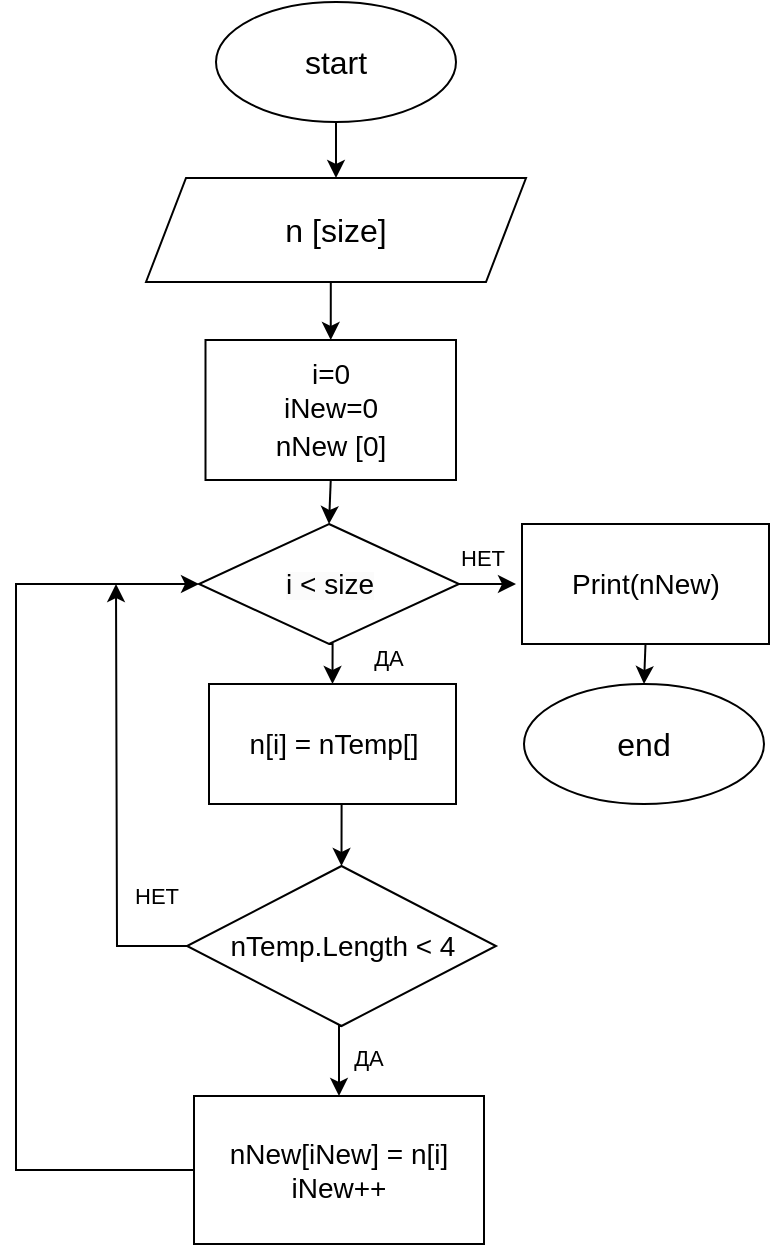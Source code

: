 <mxfile version="21.6.6" type="device">
  <diagram name="Страница 1" id="wb7VdOwRPPGRvXn5q5qJ">
    <mxGraphModel dx="1893" dy="1872" grid="1" gridSize="10" guides="1" tooltips="1" connect="1" arrows="1" fold="1" page="1" pageScale="1" pageWidth="827" pageHeight="1169" math="0" shadow="0">
      <root>
        <mxCell id="0" />
        <mxCell id="1" parent="0" />
        <mxCell id="XGy2r4NcjkJd1tyE45ug-1" value="" style="edgeStyle=orthogonalEdgeStyle;rounded=0;orthogonalLoop=1;jettySize=auto;html=1;" edge="1" parent="1" source="XGy2r4NcjkJd1tyE45ug-2" target="XGy2r4NcjkJd1tyE45ug-3">
          <mxGeometry relative="1" as="geometry" />
        </mxCell>
        <mxCell id="XGy2r4NcjkJd1tyE45ug-2" value="start" style="ellipse;whiteSpace=wrap;html=1;fontSize=16;" vertex="1" parent="1">
          <mxGeometry x="-520" y="-1139" width="120" height="60" as="geometry" />
        </mxCell>
        <mxCell id="XGy2r4NcjkJd1tyE45ug-28" style="edgeStyle=orthogonalEdgeStyle;rounded=0;orthogonalLoop=1;jettySize=auto;html=1;exitX=0.5;exitY=1;exitDx=0;exitDy=0;entryX=0.5;entryY=0;entryDx=0;entryDy=0;" edge="1" parent="1" source="XGy2r4NcjkJd1tyE45ug-3" target="XGy2r4NcjkJd1tyE45ug-26">
          <mxGeometry relative="1" as="geometry" />
        </mxCell>
        <mxCell id="XGy2r4NcjkJd1tyE45ug-3" value="n [size]" style="shape=parallelogram;perimeter=parallelogramPerimeter;whiteSpace=wrap;html=1;fixedSize=1;fontSize=16;" vertex="1" parent="1">
          <mxGeometry x="-555" y="-1051" width="190" height="52" as="geometry" />
        </mxCell>
        <mxCell id="XGy2r4NcjkJd1tyE45ug-17" style="edgeStyle=orthogonalEdgeStyle;rounded=0;orthogonalLoop=1;jettySize=auto;html=1;exitX=0.5;exitY=1;exitDx=0;exitDy=0;entryX=0.5;entryY=0;entryDx=0;entryDy=0;" edge="1" parent="1" source="XGy2r4NcjkJd1tyE45ug-4" target="XGy2r4NcjkJd1tyE45ug-7">
          <mxGeometry relative="1" as="geometry" />
        </mxCell>
        <mxCell id="XGy2r4NcjkJd1tyE45ug-30" style="edgeStyle=orthogonalEdgeStyle;rounded=0;orthogonalLoop=1;jettySize=auto;html=1;exitX=1;exitY=0.5;exitDx=0;exitDy=0;" edge="1" parent="1" source="XGy2r4NcjkJd1tyE45ug-4">
          <mxGeometry relative="1" as="geometry">
            <mxPoint x="-370" y="-848" as="targetPoint" />
          </mxGeometry>
        </mxCell>
        <mxCell id="XGy2r4NcjkJd1tyE45ug-4" value="&lt;span style=&quot;color: rgb(0, 0, 0); font-family: Helvetica; font-style: normal; font-variant-ligatures: normal; font-variant-caps: normal; font-weight: 400; letter-spacing: normal; orphans: 2; text-align: center; text-indent: 0px; text-transform: none; widows: 2; word-spacing: 0px; -webkit-text-stroke-width: 0px; background-color: rgb(251, 251, 251); text-decoration-thickness: initial; text-decoration-style: initial; text-decoration-color: initial; float: none; display: inline !important;&quot;&gt;&lt;font style=&quot;font-size: 14px;&quot;&gt;i &amp;lt; size&lt;/font&gt;&lt;/span&gt;" style="rhombus;whiteSpace=wrap;html=1;" vertex="1" parent="1">
          <mxGeometry x="-528.5" y="-878" width="130" height="60" as="geometry" />
        </mxCell>
        <mxCell id="XGy2r4NcjkJd1tyE45ug-21" style="edgeStyle=orthogonalEdgeStyle;rounded=0;orthogonalLoop=1;jettySize=auto;html=1;exitX=0;exitY=0.5;exitDx=0;exitDy=0;entryX=0;entryY=0.5;entryDx=0;entryDy=0;" edge="1" parent="1" source="XGy2r4NcjkJd1tyE45ug-5" target="XGy2r4NcjkJd1tyE45ug-4">
          <mxGeometry relative="1" as="geometry">
            <Array as="points">
              <mxPoint x="-620" y="-555" />
              <mxPoint x="-620" y="-848" />
            </Array>
          </mxGeometry>
        </mxCell>
        <mxCell id="XGy2r4NcjkJd1tyE45ug-5" value="&lt;font style=&quot;font-size: 14px;&quot;&gt;nNew[iNew] = n[i]&lt;br&gt;iNew++&lt;/font&gt;" style="rounded=0;whiteSpace=wrap;html=1;" vertex="1" parent="1">
          <mxGeometry x="-531" y="-592" width="145" height="74" as="geometry" />
        </mxCell>
        <mxCell id="XGy2r4NcjkJd1tyE45ug-18" style="edgeStyle=orthogonalEdgeStyle;rounded=0;orthogonalLoop=1;jettySize=auto;html=1;exitX=0.5;exitY=1;exitDx=0;exitDy=0;entryX=0.5;entryY=0;entryDx=0;entryDy=0;" edge="1" parent="1" source="XGy2r4NcjkJd1tyE45ug-7" target="XGy2r4NcjkJd1tyE45ug-8">
          <mxGeometry relative="1" as="geometry" />
        </mxCell>
        <mxCell id="XGy2r4NcjkJd1tyE45ug-7" value="&lt;font style=&quot;font-size: 14px;&quot;&gt;n[i] = nTemp[]&lt;/font&gt;" style="rounded=0;whiteSpace=wrap;html=1;" vertex="1" parent="1">
          <mxGeometry x="-523.5" y="-798" width="123.5" height="60" as="geometry" />
        </mxCell>
        <mxCell id="XGy2r4NcjkJd1tyE45ug-19" style="edgeStyle=orthogonalEdgeStyle;rounded=0;orthogonalLoop=1;jettySize=auto;html=1;exitX=0.5;exitY=1;exitDx=0;exitDy=0;entryX=0.5;entryY=0;entryDx=0;entryDy=0;" edge="1" parent="1" source="XGy2r4NcjkJd1tyE45ug-8" target="XGy2r4NcjkJd1tyE45ug-5">
          <mxGeometry relative="1" as="geometry" />
        </mxCell>
        <mxCell id="XGy2r4NcjkJd1tyE45ug-20" value="ДА" style="edgeLabel;html=1;align=center;verticalAlign=middle;resizable=0;points=[];" vertex="1" connectable="0" parent="XGy2r4NcjkJd1tyE45ug-19">
          <mxGeometry x="-0.056" y="5" relative="1" as="geometry">
            <mxPoint x="9" as="offset" />
          </mxGeometry>
        </mxCell>
        <mxCell id="XGy2r4NcjkJd1tyE45ug-24" style="edgeStyle=orthogonalEdgeStyle;rounded=0;orthogonalLoop=1;jettySize=auto;html=1;exitX=0;exitY=0.5;exitDx=0;exitDy=0;" edge="1" parent="1" source="XGy2r4NcjkJd1tyE45ug-8">
          <mxGeometry relative="1" as="geometry">
            <mxPoint x="-570" y="-848" as="targetPoint" />
          </mxGeometry>
        </mxCell>
        <mxCell id="XGy2r4NcjkJd1tyE45ug-25" value="НЕТ" style="edgeLabel;html=1;align=center;verticalAlign=middle;resizable=0;points=[];" vertex="1" connectable="0" parent="XGy2r4NcjkJd1tyE45ug-24">
          <mxGeometry x="0.186" y="-1" relative="1" as="geometry">
            <mxPoint x="19" y="68" as="offset" />
          </mxGeometry>
        </mxCell>
        <mxCell id="XGy2r4NcjkJd1tyE45ug-8" value="&lt;font style=&quot;font-size: 14px;&quot;&gt;nTemp.Length &amp;lt; 4&lt;/font&gt;" style="rhombus;whiteSpace=wrap;html=1;" vertex="1" parent="1">
          <mxGeometry x="-534.5" y="-707" width="154.5" height="80" as="geometry" />
        </mxCell>
        <mxCell id="XGy2r4NcjkJd1tyE45ug-27" style="edgeStyle=orthogonalEdgeStyle;rounded=0;orthogonalLoop=1;jettySize=auto;html=1;exitX=0.5;exitY=1;exitDx=0;exitDy=0;entryX=0.5;entryY=0;entryDx=0;entryDy=0;" edge="1" parent="1" source="XGy2r4NcjkJd1tyE45ug-26" target="XGy2r4NcjkJd1tyE45ug-4">
          <mxGeometry relative="1" as="geometry" />
        </mxCell>
        <mxCell id="XGy2r4NcjkJd1tyE45ug-26" value="&lt;font style=&quot;font-size: 14px;&quot;&gt;i=0&lt;br style=&quot;border-color: var(--border-color);&quot;&gt;iNew=0&lt;br&gt;nNew [0]&lt;/font&gt;&lt;span style=&quot;font-size: 16px;&quot;&gt;&lt;br&gt;&lt;/span&gt;" style="rounded=0;whiteSpace=wrap;html=1;" vertex="1" parent="1">
          <mxGeometry x="-525.25" y="-970" width="125.25" height="70" as="geometry" />
        </mxCell>
        <mxCell id="XGy2r4NcjkJd1tyE45ug-33" style="edgeStyle=orthogonalEdgeStyle;rounded=0;orthogonalLoop=1;jettySize=auto;html=1;exitX=0.5;exitY=1;exitDx=0;exitDy=0;entryX=0.5;entryY=0;entryDx=0;entryDy=0;" edge="1" parent="1" source="XGy2r4NcjkJd1tyE45ug-29" target="XGy2r4NcjkJd1tyE45ug-31">
          <mxGeometry relative="1" as="geometry" />
        </mxCell>
        <mxCell id="XGy2r4NcjkJd1tyE45ug-29" value="&lt;font style=&quot;font-size: 14px;&quot;&gt;Print(nNew)&lt;/font&gt;" style="rounded=0;whiteSpace=wrap;html=1;" vertex="1" parent="1">
          <mxGeometry x="-367" y="-878" width="123.5" height="60" as="geometry" />
        </mxCell>
        <mxCell id="XGy2r4NcjkJd1tyE45ug-31" value="end" style="ellipse;whiteSpace=wrap;html=1;fontSize=16;" vertex="1" parent="1">
          <mxGeometry x="-366" y="-798" width="120" height="60" as="geometry" />
        </mxCell>
        <mxCell id="XGy2r4NcjkJd1tyE45ug-34" value="ДА" style="edgeLabel;html=1;align=center;verticalAlign=middle;resizable=0;points=[];" vertex="1" connectable="0" parent="1">
          <mxGeometry x="-434.5" y="-811.25" as="geometry" />
        </mxCell>
        <mxCell id="XGy2r4NcjkJd1tyE45ug-35" value="НЕТ" style="edgeLabel;html=1;align=center;verticalAlign=middle;resizable=0;points=[];" vertex="1" connectable="0" parent="1">
          <mxGeometry x="-509.997" y="-740.002" as="geometry">
            <mxPoint x="123" y="-121" as="offset" />
          </mxGeometry>
        </mxCell>
      </root>
    </mxGraphModel>
  </diagram>
</mxfile>

